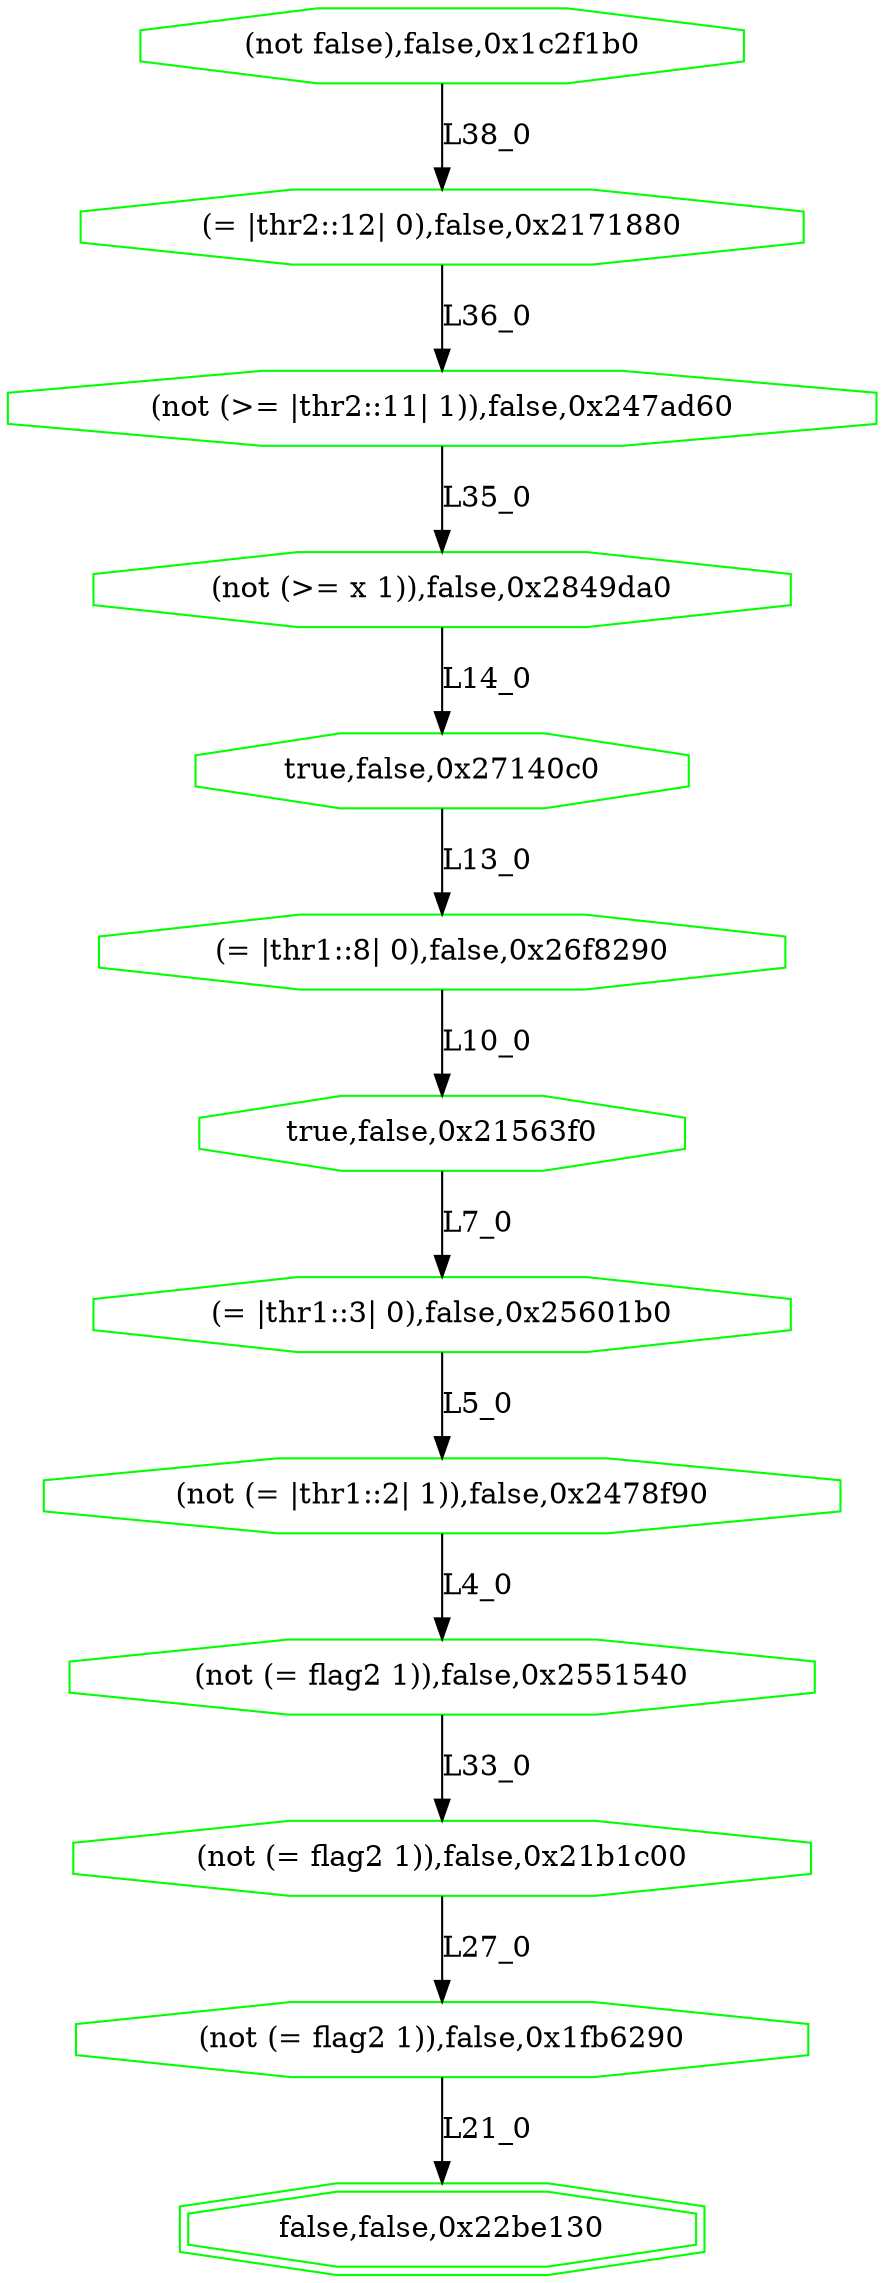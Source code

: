 digraph G {
0[label="(not false),false,0x1c2f1b0", color=green,shape=octagon];
1[label="(= |thr2::12| 0),false,0x2171880", color=green,shape=octagon];
2[label="(not (>= |thr2::11| 1)),false,0x247ad60", color=green,shape=octagon];
3[label="(not (>= x 1)),false,0x2849da0", color=green,shape=octagon];
4[label="true,false,0x27140c0", color=green,shape=octagon];
5[label="(= |thr1::8| 0),false,0x26f8290", color=green,shape=octagon];
6[label="true,false,0x21563f0", color=green,shape=octagon];
7[label="(= |thr1::3| 0),false,0x25601b0", color=green,shape=octagon];
8[label="(not (= |thr1::2| 1)),false,0x2478f90", color=green,shape=octagon];
9[label="(not (= flag2 1)),false,0x2551540", color=green,shape=octagon];
10[label="(not (= flag2 1)),false,0x21b1c00", color=green,shape=octagon];
11[label="(not (= flag2 1)),false,0x1fb6290", color=green,shape=octagon];
12[label="false,false,0x22be130", color=green,shape=doubleoctagon];
0->1 [label="L38_0"];
1->2 [label="L36_0"];
2->3 [label="L35_0"];
3->4 [label="L14_0"];
4->5 [label="L13_0"];
5->6 [label="L10_0"];
6->7 [label="L7_0"];
7->8 [label="L5_0"];
8->9 [label="L4_0"];
9->10 [label="L33_0"];
10->11 [label="L27_0"];
11->12 [label="L21_0"];
}
